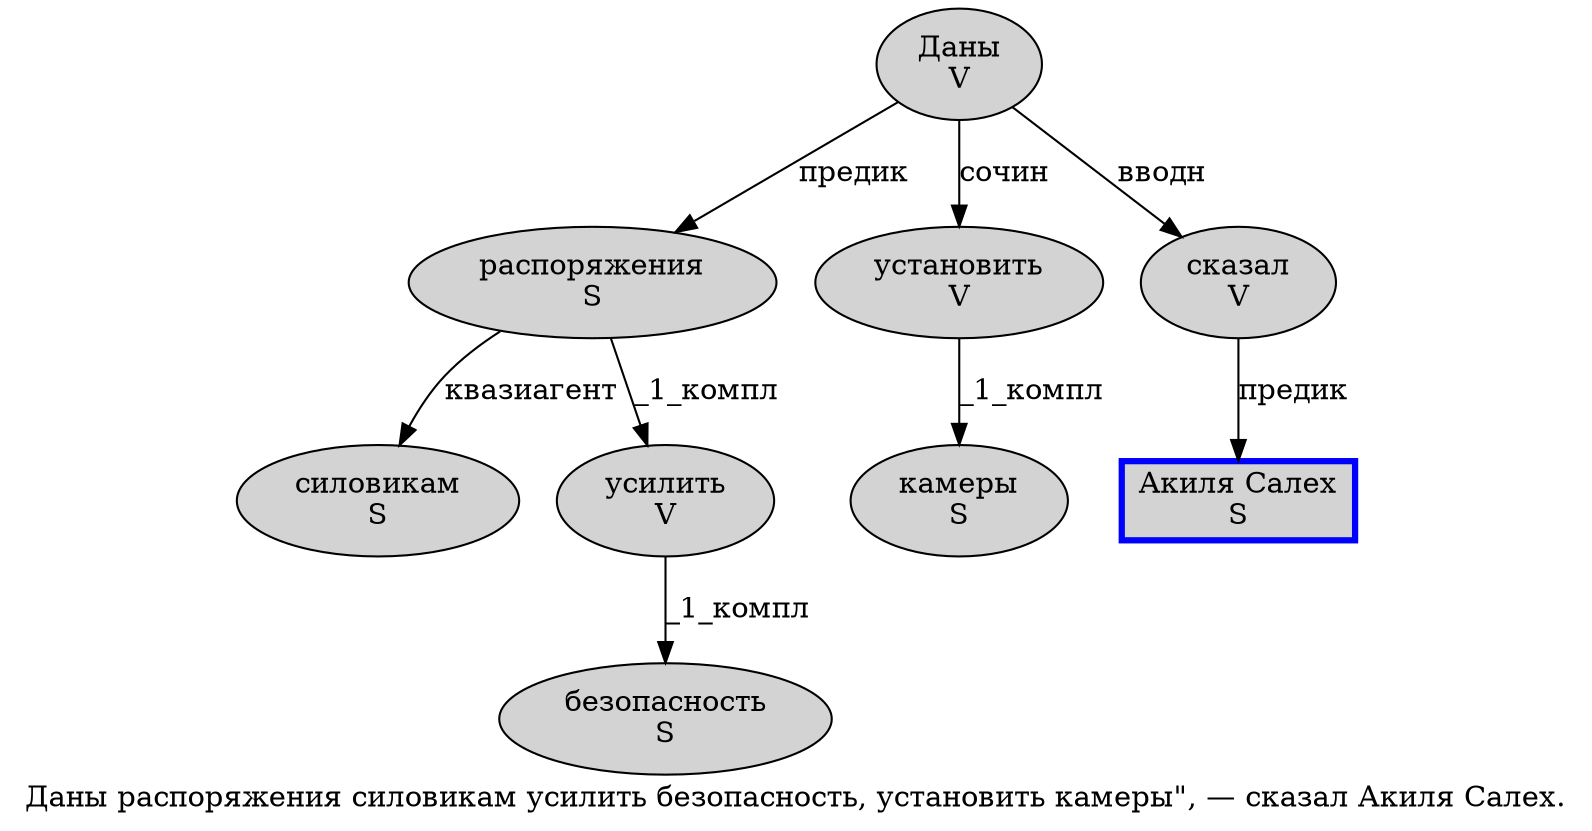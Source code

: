digraph SENTENCE_56 {
	graph [label="Даны распоряжения силовикам усилить безопасность, установить камеры\", — сказал Акиля Салех."]
	node [style=filled]
		0 [label="Даны
V" color="" fillcolor=lightgray penwidth=1 shape=ellipse]
		1 [label="распоряжения
S" color="" fillcolor=lightgray penwidth=1 shape=ellipse]
		2 [label="силовикам
S" color="" fillcolor=lightgray penwidth=1 shape=ellipse]
		3 [label="усилить
V" color="" fillcolor=lightgray penwidth=1 shape=ellipse]
		4 [label="безопасность
S" color="" fillcolor=lightgray penwidth=1 shape=ellipse]
		6 [label="установить
V" color="" fillcolor=lightgray penwidth=1 shape=ellipse]
		7 [label="камеры
S" color="" fillcolor=lightgray penwidth=1 shape=ellipse]
		11 [label="сказал
V" color="" fillcolor=lightgray penwidth=1 shape=ellipse]
		12 [label="Акиля Салех
S" color=blue fillcolor=lightgray penwidth=3 shape=box]
			3 -> 4 [label="_1_компл"]
			6 -> 7 [label="_1_компл"]
			0 -> 1 [label="предик"]
			0 -> 6 [label="сочин"]
			0 -> 11 [label="вводн"]
			1 -> 2 [label="квазиагент"]
			1 -> 3 [label="_1_компл"]
			11 -> 12 [label="предик"]
}